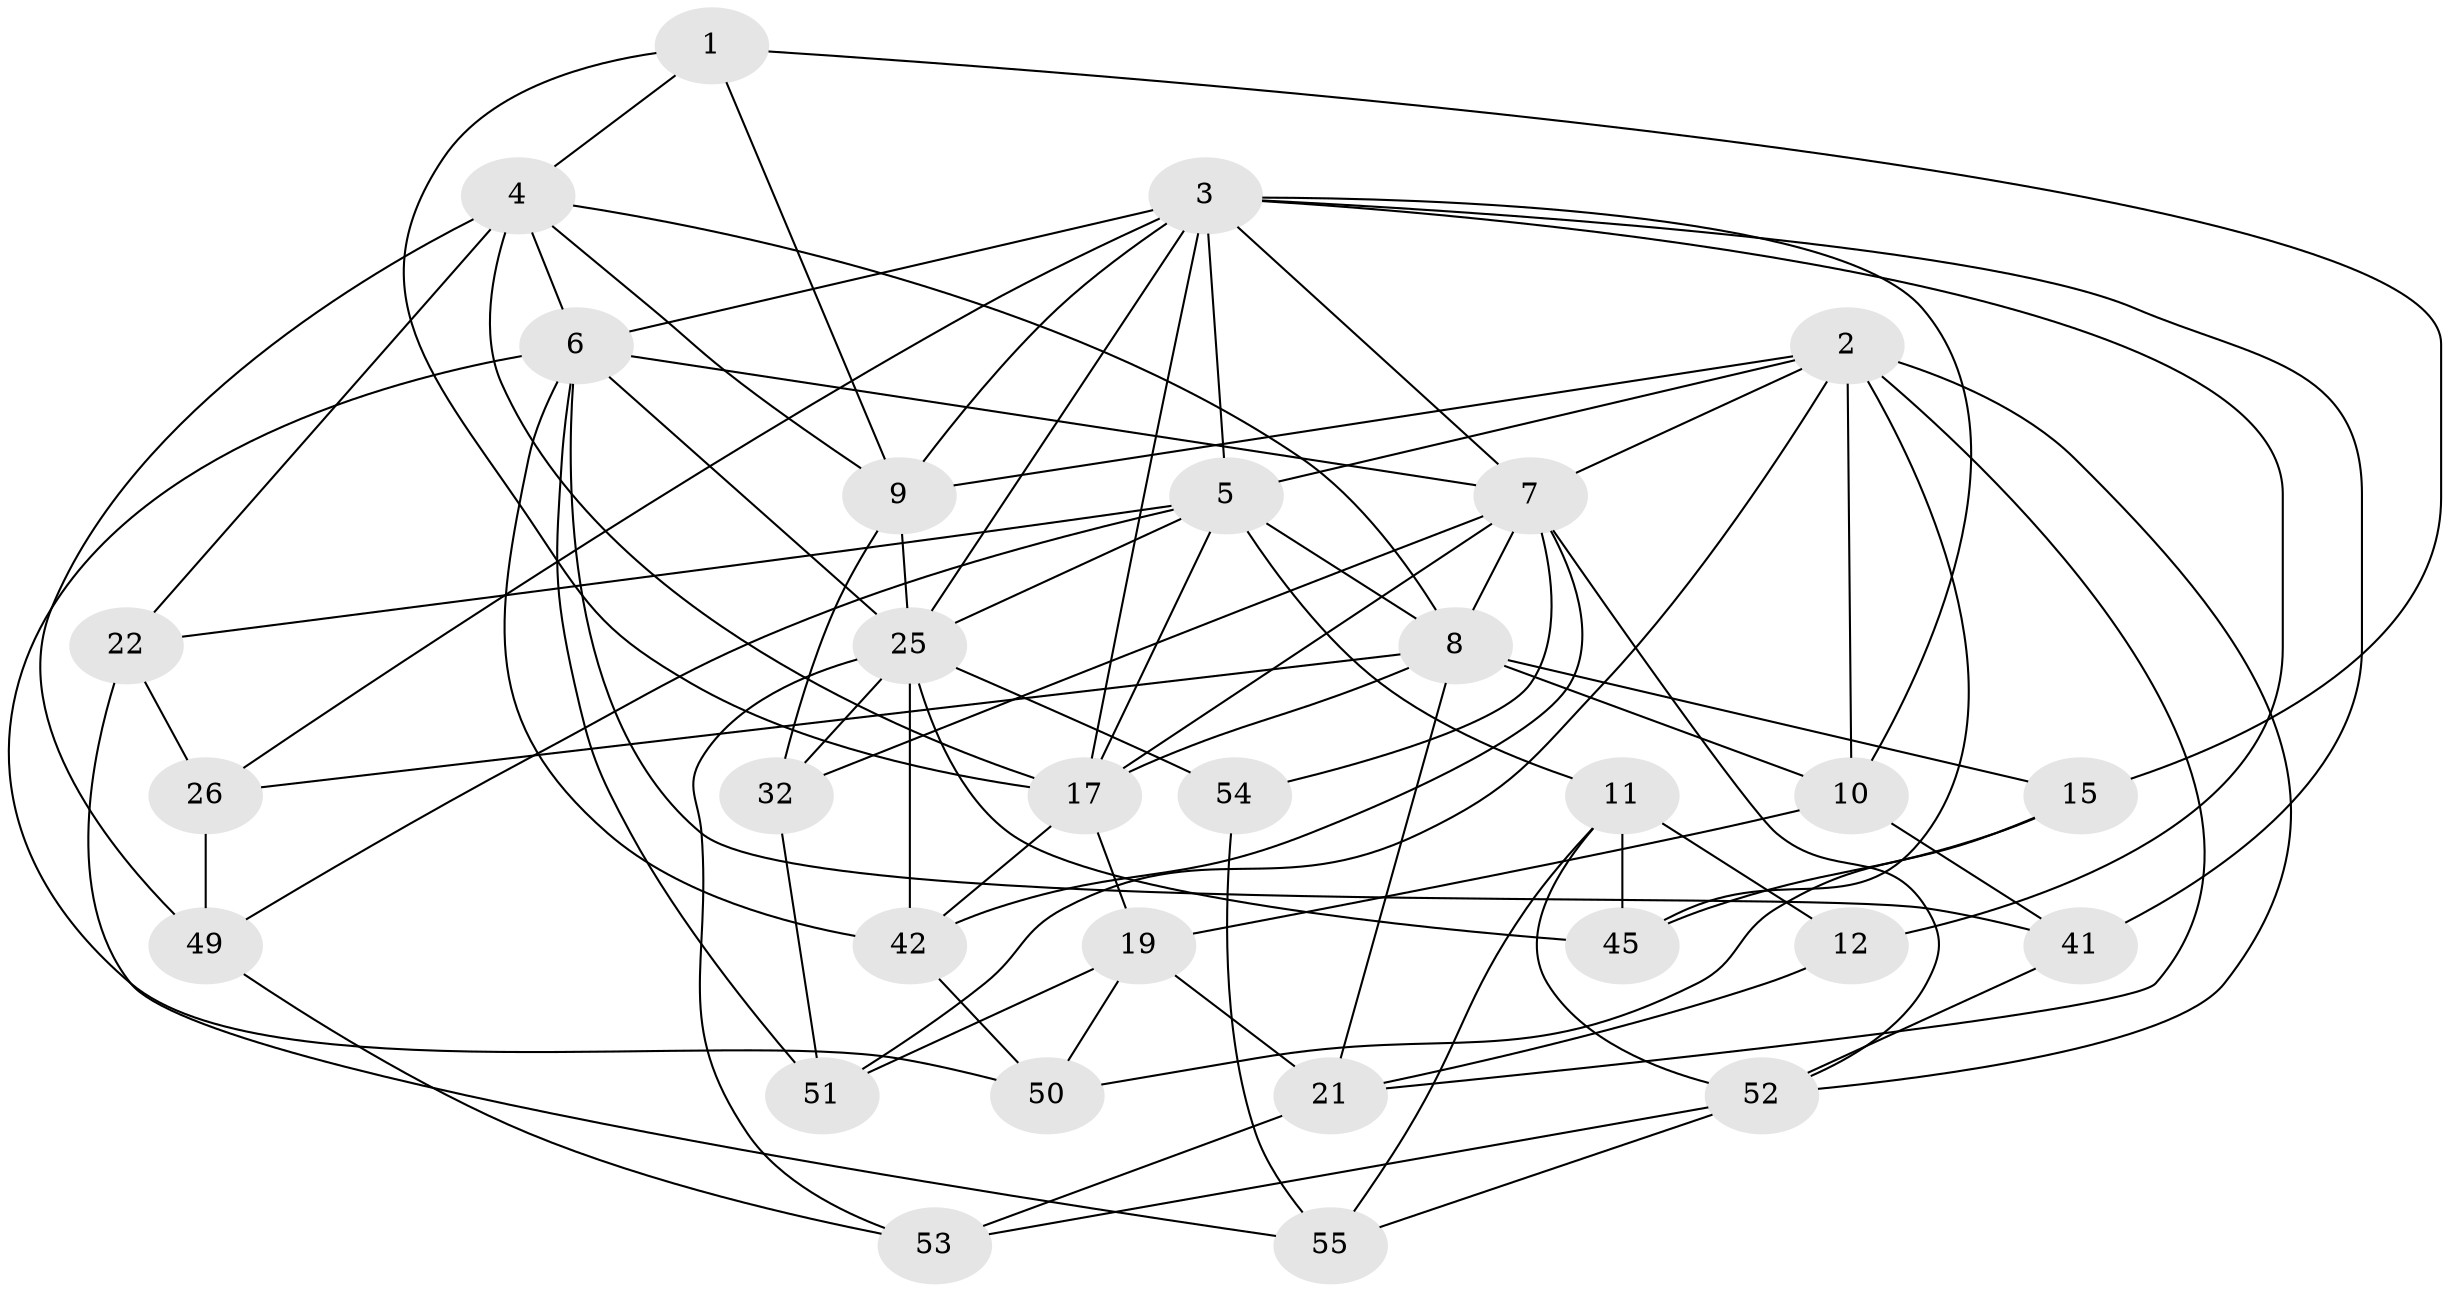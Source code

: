 // original degree distribution, {4: 1.0}
// Generated by graph-tools (version 1.1) at 2025/16/03/09/25 04:16:25]
// undirected, 30 vertices, 83 edges
graph export_dot {
graph [start="1"]
  node [color=gray90,style=filled];
  1;
  2 [super="+60+18"];
  3 [super="+20+13"];
  4 [super="+34+29"];
  5 [super="+44+37"];
  6 [super="+14"];
  7 [super="+35+48"];
  8 [super="+33+43"];
  9 [super="+16"];
  10 [super="+24"];
  11 [super="+23"];
  12;
  15;
  17 [super="+30+38"];
  19 [super="+56+40"];
  21 [super="+27"];
  22;
  25 [super="+31"];
  26;
  32;
  41;
  42 [super="+46"];
  45;
  49;
  50;
  51;
  52 [super="+61"];
  53;
  54;
  55;
  1 -- 15;
  1 -- 17;
  1 -- 4;
  1 -- 9;
  2 -- 52;
  2 -- 5;
  2 -- 51;
  2 -- 21;
  2 -- 10;
  2 -- 45;
  2 -- 7;
  2 -- 9;
  3 -- 7;
  3 -- 5;
  3 -- 26;
  3 -- 9;
  3 -- 10;
  3 -- 12;
  3 -- 41;
  3 -- 25;
  3 -- 17;
  3 -- 6;
  4 -- 22;
  4 -- 17 [weight=2];
  4 -- 9;
  4 -- 6;
  4 -- 8;
  4 -- 49;
  5 -- 17;
  5 -- 11;
  5 -- 49;
  5 -- 8;
  5 -- 25;
  5 -- 22;
  6 -- 50;
  6 -- 51;
  6 -- 25;
  6 -- 7;
  6 -- 41;
  6 -- 42;
  7 -- 32;
  7 -- 52;
  7 -- 54;
  7 -- 17;
  7 -- 8;
  7 -- 42 [weight=2];
  8 -- 15;
  8 -- 10;
  8 -- 17;
  8 -- 26;
  8 -- 21;
  9 -- 25;
  9 -- 32;
  10 -- 19 [weight=2];
  10 -- 41;
  11 -- 12 [weight=2];
  11 -- 55;
  11 -- 45;
  11 -- 52;
  12 -- 21;
  15 -- 45;
  15 -- 50;
  17 -- 19 [weight=2];
  17 -- 42;
  19 -- 21 [weight=2];
  19 -- 51;
  19 -- 50;
  21 -- 53;
  22 -- 55;
  22 -- 26;
  25 -- 53;
  25 -- 45;
  25 -- 32;
  25 -- 54 [weight=2];
  25 -- 42;
  26 -- 49;
  32 -- 51;
  41 -- 52;
  42 -- 50;
  49 -- 53;
  52 -- 55;
  52 -- 53;
  54 -- 55;
}
